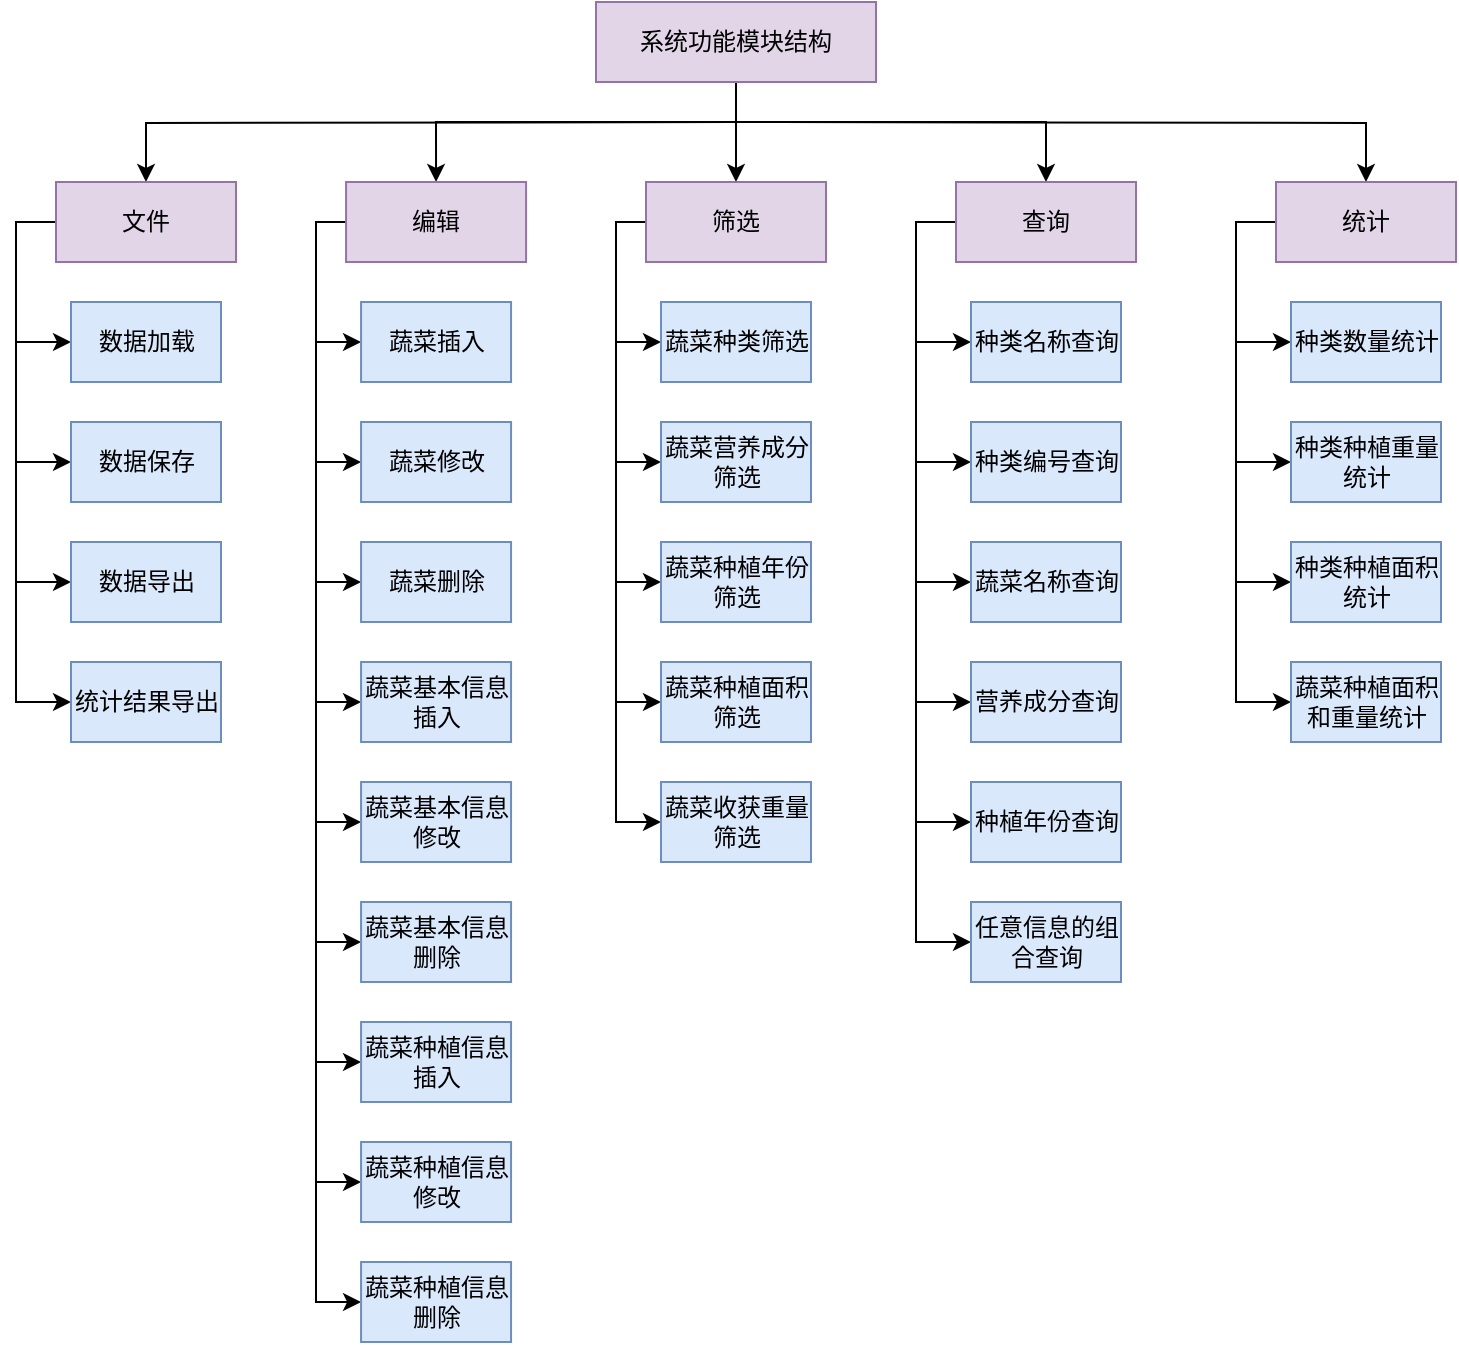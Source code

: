<mxfile version="13.2.1" type="github">
  <diagram id="exqhPLrJmdU4n0ki0u2G" name="第 1 页">
    <mxGraphModel dx="1185" dy="635" grid="1" gridSize="10" guides="1" tooltips="1" connect="1" arrows="1" fold="1" page="1" pageScale="1" pageWidth="827" pageHeight="1169" math="0" shadow="0">
      <root>
        <mxCell id="0" />
        <mxCell id="1" parent="0" />
        <mxCell id="yhO3mHSMQ-c0iJVhlPVC-1" value="" style="edgeStyle=orthogonalEdgeStyle;rounded=0;orthogonalLoop=1;jettySize=auto;html=1;" parent="1" target="yhO3mHSMQ-c0iJVhlPVC-7" edge="1">
          <mxGeometry relative="1" as="geometry">
            <mxPoint x="400" y="110" as="sourcePoint" />
          </mxGeometry>
        </mxCell>
        <mxCell id="yhO3mHSMQ-c0iJVhlPVC-2" style="edgeStyle=orthogonalEdgeStyle;rounded=0;orthogonalLoop=1;jettySize=auto;html=1;entryX=0.5;entryY=0;entryDx=0;entryDy=0;" parent="1" source="yhO3mHSMQ-c0iJVhlPVC-6" target="yhO3mHSMQ-c0iJVhlPVC-8" edge="1">
          <mxGeometry relative="1" as="geometry">
            <Array as="points">
              <mxPoint x="400" y="110" />
              <mxPoint x="250" y="110" />
            </Array>
          </mxGeometry>
        </mxCell>
        <mxCell id="yhO3mHSMQ-c0iJVhlPVC-3" style="edgeStyle=orthogonalEdgeStyle;rounded=0;orthogonalLoop=1;jettySize=auto;html=1;entryX=0.5;entryY=0;entryDx=0;entryDy=0;" parent="1" source="yhO3mHSMQ-c0iJVhlPVC-6" target="yhO3mHSMQ-c0iJVhlPVC-11" edge="1">
          <mxGeometry relative="1" as="geometry" />
        </mxCell>
        <mxCell id="yhO3mHSMQ-c0iJVhlPVC-4" style="edgeStyle=orthogonalEdgeStyle;rounded=0;orthogonalLoop=1;jettySize=auto;html=1;entryX=0.5;entryY=0;entryDx=0;entryDy=0;" parent="1" source="yhO3mHSMQ-c0iJVhlPVC-6" target="yhO3mHSMQ-c0iJVhlPVC-9" edge="1">
          <mxGeometry relative="1" as="geometry">
            <Array as="points">
              <mxPoint x="400" y="110" />
              <mxPoint x="555" y="110" />
            </Array>
          </mxGeometry>
        </mxCell>
        <mxCell id="yhO3mHSMQ-c0iJVhlPVC-5" style="edgeStyle=orthogonalEdgeStyle;rounded=0;orthogonalLoop=1;jettySize=auto;html=1;entryX=0.5;entryY=0;entryDx=0;entryDy=0;" parent="1" target="yhO3mHSMQ-c0iJVhlPVC-10" edge="1">
          <mxGeometry relative="1" as="geometry">
            <mxPoint x="420" y="110" as="sourcePoint" />
          </mxGeometry>
        </mxCell>
        <mxCell id="yhO3mHSMQ-c0iJVhlPVC-6" value="系统功能模块结构" style="rounded=0;whiteSpace=wrap;html=1;fillColor=#e1d5e7;strokeColor=#9673a6;" parent="1" vertex="1">
          <mxGeometry x="330" y="50" width="140" height="40" as="geometry" />
        </mxCell>
        <mxCell id="2Yh8PHdGvWM2DxdbmKz8-3" value="" style="edgeStyle=orthogonalEdgeStyle;rounded=0;orthogonalLoop=1;jettySize=auto;html=1;exitX=0;exitY=0.5;exitDx=0;exitDy=0;" edge="1" parent="1" source="yhO3mHSMQ-c0iJVhlPVC-7" target="2Yh8PHdGvWM2DxdbmKz8-2">
          <mxGeometry relative="1" as="geometry">
            <mxPoint x="70" y="130" as="sourcePoint" />
            <Array as="points">
              <mxPoint x="40" y="160" />
              <mxPoint x="40" y="220" />
            </Array>
          </mxGeometry>
        </mxCell>
        <mxCell id="2Yh8PHdGvWM2DxdbmKz8-12" style="edgeStyle=orthogonalEdgeStyle;rounded=0;orthogonalLoop=1;jettySize=auto;html=1;entryX=0;entryY=0.5;entryDx=0;entryDy=0;exitX=0;exitY=0.5;exitDx=0;exitDy=0;" edge="1" parent="1" source="yhO3mHSMQ-c0iJVhlPVC-7" target="2Yh8PHdGvWM2DxdbmKz8-8">
          <mxGeometry relative="1" as="geometry">
            <mxPoint x="70" y="130" as="sourcePoint" />
            <Array as="points">
              <mxPoint x="40" y="160" />
              <mxPoint x="40" y="280" />
            </Array>
          </mxGeometry>
        </mxCell>
        <mxCell id="2Yh8PHdGvWM2DxdbmKz8-14" style="edgeStyle=orthogonalEdgeStyle;rounded=0;orthogonalLoop=1;jettySize=auto;html=1;entryX=0;entryY=0.5;entryDx=0;entryDy=0;exitX=0;exitY=0.5;exitDx=0;exitDy=0;" edge="1" parent="1" source="yhO3mHSMQ-c0iJVhlPVC-7" target="2Yh8PHdGvWM2DxdbmKz8-9">
          <mxGeometry relative="1" as="geometry">
            <mxPoint x="70" y="130" as="sourcePoint" />
            <Array as="points">
              <mxPoint x="40" y="160" />
              <mxPoint x="40" y="340" />
            </Array>
          </mxGeometry>
        </mxCell>
        <mxCell id="2Yh8PHdGvWM2DxdbmKz8-15" style="edgeStyle=orthogonalEdgeStyle;rounded=0;orthogonalLoop=1;jettySize=auto;html=1;exitX=0;exitY=0.5;exitDx=0;exitDy=0;" edge="1" parent="1" source="yhO3mHSMQ-c0iJVhlPVC-7" target="2Yh8PHdGvWM2DxdbmKz8-11">
          <mxGeometry relative="1" as="geometry">
            <mxPoint x="70" y="130" as="sourcePoint" />
            <Array as="points">
              <mxPoint x="40" y="160" />
              <mxPoint x="40" y="400" />
            </Array>
          </mxGeometry>
        </mxCell>
        <mxCell id="yhO3mHSMQ-c0iJVhlPVC-7" value="文件" style="rounded=0;whiteSpace=wrap;html=1;fillColor=#e1d5e7;strokeColor=#9673a6;" parent="1" vertex="1">
          <mxGeometry x="60" y="140" width="90" height="40" as="geometry" />
        </mxCell>
        <mxCell id="2Yh8PHdGvWM2DxdbmKz8-2" value="数据加载" style="rounded=0;whiteSpace=wrap;html=1;fillColor=#dae8fc;strokeColor=#6c8ebf;" vertex="1" parent="1">
          <mxGeometry x="67.5" y="200" width="75" height="40" as="geometry" />
        </mxCell>
        <mxCell id="2Yh8PHdGvWM2DxdbmKz8-26" style="edgeStyle=orthogonalEdgeStyle;rounded=0;orthogonalLoop=1;jettySize=auto;html=1;" edge="1" parent="1" source="yhO3mHSMQ-c0iJVhlPVC-8" target="2Yh8PHdGvWM2DxdbmKz8-16">
          <mxGeometry relative="1" as="geometry">
            <Array as="points">
              <mxPoint x="190" y="160" />
              <mxPoint x="190" y="220" />
            </Array>
          </mxGeometry>
        </mxCell>
        <mxCell id="2Yh8PHdGvWM2DxdbmKz8-28" style="edgeStyle=orthogonalEdgeStyle;rounded=0;orthogonalLoop=1;jettySize=auto;html=1;" edge="1" parent="1" source="yhO3mHSMQ-c0iJVhlPVC-8" target="2Yh8PHdGvWM2DxdbmKz8-17">
          <mxGeometry relative="1" as="geometry">
            <Array as="points">
              <mxPoint x="190" y="160" />
              <mxPoint x="190" y="280" />
            </Array>
          </mxGeometry>
        </mxCell>
        <mxCell id="2Yh8PHdGvWM2DxdbmKz8-29" style="edgeStyle=orthogonalEdgeStyle;rounded=0;orthogonalLoop=1;jettySize=auto;html=1;" edge="1" parent="1" source="yhO3mHSMQ-c0iJVhlPVC-8" target="2Yh8PHdGvWM2DxdbmKz8-19">
          <mxGeometry relative="1" as="geometry">
            <Array as="points">
              <mxPoint x="190" y="160" />
              <mxPoint x="190" y="340" />
            </Array>
          </mxGeometry>
        </mxCell>
        <mxCell id="2Yh8PHdGvWM2DxdbmKz8-30" style="edgeStyle=orthogonalEdgeStyle;rounded=0;orthogonalLoop=1;jettySize=auto;html=1;" edge="1" parent="1" source="yhO3mHSMQ-c0iJVhlPVC-8" target="2Yh8PHdGvWM2DxdbmKz8-20">
          <mxGeometry relative="1" as="geometry">
            <Array as="points">
              <mxPoint x="190" y="160" />
              <mxPoint x="190" y="400" />
            </Array>
          </mxGeometry>
        </mxCell>
        <mxCell id="2Yh8PHdGvWM2DxdbmKz8-31" style="edgeStyle=orthogonalEdgeStyle;rounded=0;orthogonalLoop=1;jettySize=auto;html=1;" edge="1" parent="1" source="yhO3mHSMQ-c0iJVhlPVC-8" target="2Yh8PHdGvWM2DxdbmKz8-21">
          <mxGeometry relative="1" as="geometry">
            <Array as="points">
              <mxPoint x="190" y="160" />
              <mxPoint x="190" y="460" />
            </Array>
          </mxGeometry>
        </mxCell>
        <mxCell id="2Yh8PHdGvWM2DxdbmKz8-32" style="edgeStyle=orthogonalEdgeStyle;rounded=0;orthogonalLoop=1;jettySize=auto;html=1;" edge="1" parent="1" source="yhO3mHSMQ-c0iJVhlPVC-8" target="2Yh8PHdGvWM2DxdbmKz8-22">
          <mxGeometry relative="1" as="geometry">
            <Array as="points">
              <mxPoint x="190" y="160" />
              <mxPoint x="190" y="520" />
            </Array>
          </mxGeometry>
        </mxCell>
        <mxCell id="2Yh8PHdGvWM2DxdbmKz8-33" style="edgeStyle=orthogonalEdgeStyle;rounded=0;orthogonalLoop=1;jettySize=auto;html=1;" edge="1" parent="1" source="yhO3mHSMQ-c0iJVhlPVC-8" target="2Yh8PHdGvWM2DxdbmKz8-23">
          <mxGeometry relative="1" as="geometry">
            <Array as="points">
              <mxPoint x="190" y="160" />
              <mxPoint x="190" y="580" />
            </Array>
          </mxGeometry>
        </mxCell>
        <mxCell id="2Yh8PHdGvWM2DxdbmKz8-34" style="edgeStyle=orthogonalEdgeStyle;rounded=0;orthogonalLoop=1;jettySize=auto;html=1;" edge="1" parent="1" source="yhO3mHSMQ-c0iJVhlPVC-8" target="2Yh8PHdGvWM2DxdbmKz8-24">
          <mxGeometry relative="1" as="geometry">
            <Array as="points">
              <mxPoint x="190" y="160" />
              <mxPoint x="190" y="640" />
            </Array>
          </mxGeometry>
        </mxCell>
        <mxCell id="2Yh8PHdGvWM2DxdbmKz8-36" style="edgeStyle=orthogonalEdgeStyle;rounded=0;orthogonalLoop=1;jettySize=auto;html=1;" edge="1" parent="1" source="yhO3mHSMQ-c0iJVhlPVC-8" target="2Yh8PHdGvWM2DxdbmKz8-25">
          <mxGeometry relative="1" as="geometry">
            <Array as="points">
              <mxPoint x="190" y="160" />
              <mxPoint x="190" y="700" />
            </Array>
          </mxGeometry>
        </mxCell>
        <mxCell id="yhO3mHSMQ-c0iJVhlPVC-8" value="编辑" style="rounded=0;whiteSpace=wrap;html=1;fillColor=#e1d5e7;strokeColor=#9673a6;" parent="1" vertex="1">
          <mxGeometry x="205.03" y="140" width="90" height="40" as="geometry" />
        </mxCell>
        <mxCell id="2Yh8PHdGvWM2DxdbmKz8-57" style="edgeStyle=orthogonalEdgeStyle;rounded=0;orthogonalLoop=1;jettySize=auto;html=1;" edge="1" parent="1" source="yhO3mHSMQ-c0iJVhlPVC-9" target="2Yh8PHdGvWM2DxdbmKz8-49">
          <mxGeometry relative="1" as="geometry">
            <Array as="points">
              <mxPoint x="490" y="160" />
              <mxPoint x="490" y="220" />
            </Array>
          </mxGeometry>
        </mxCell>
        <mxCell id="2Yh8PHdGvWM2DxdbmKz8-58" style="edgeStyle=orthogonalEdgeStyle;rounded=0;orthogonalLoop=1;jettySize=auto;html=1;" edge="1" parent="1" source="yhO3mHSMQ-c0iJVhlPVC-9" target="2Yh8PHdGvWM2DxdbmKz8-50">
          <mxGeometry relative="1" as="geometry">
            <Array as="points">
              <mxPoint x="490" y="160" />
              <mxPoint x="490" y="280" />
            </Array>
          </mxGeometry>
        </mxCell>
        <mxCell id="2Yh8PHdGvWM2DxdbmKz8-59" style="edgeStyle=orthogonalEdgeStyle;rounded=0;orthogonalLoop=1;jettySize=auto;html=1;" edge="1" parent="1" source="yhO3mHSMQ-c0iJVhlPVC-9" target="2Yh8PHdGvWM2DxdbmKz8-51">
          <mxGeometry relative="1" as="geometry">
            <Array as="points">
              <mxPoint x="490" y="160" />
              <mxPoint x="490" y="340" />
            </Array>
          </mxGeometry>
        </mxCell>
        <mxCell id="2Yh8PHdGvWM2DxdbmKz8-60" style="edgeStyle=orthogonalEdgeStyle;rounded=0;orthogonalLoop=1;jettySize=auto;html=1;" edge="1" parent="1" source="yhO3mHSMQ-c0iJVhlPVC-9" target="2Yh8PHdGvWM2DxdbmKz8-53">
          <mxGeometry relative="1" as="geometry">
            <Array as="points">
              <mxPoint x="490" y="160" />
              <mxPoint x="490" y="400" />
            </Array>
          </mxGeometry>
        </mxCell>
        <mxCell id="2Yh8PHdGvWM2DxdbmKz8-61" style="edgeStyle=orthogonalEdgeStyle;rounded=0;orthogonalLoop=1;jettySize=auto;html=1;" edge="1" parent="1" source="yhO3mHSMQ-c0iJVhlPVC-9" target="2Yh8PHdGvWM2DxdbmKz8-54">
          <mxGeometry relative="1" as="geometry">
            <Array as="points">
              <mxPoint x="490" y="160" />
              <mxPoint x="490" y="460" />
            </Array>
          </mxGeometry>
        </mxCell>
        <mxCell id="2Yh8PHdGvWM2DxdbmKz8-62" style="edgeStyle=orthogonalEdgeStyle;rounded=0;orthogonalLoop=1;jettySize=auto;html=1;" edge="1" parent="1" source="yhO3mHSMQ-c0iJVhlPVC-9" target="2Yh8PHdGvWM2DxdbmKz8-56">
          <mxGeometry relative="1" as="geometry">
            <Array as="points">
              <mxPoint x="490" y="160" />
              <mxPoint x="490" y="520" />
            </Array>
          </mxGeometry>
        </mxCell>
        <mxCell id="yhO3mHSMQ-c0iJVhlPVC-9" value="查询" style="rounded=0;whiteSpace=wrap;html=1;fillColor=#e1d5e7;strokeColor=#9673a6;" parent="1" vertex="1">
          <mxGeometry x="510" y="140" width="90" height="40" as="geometry" />
        </mxCell>
        <mxCell id="2Yh8PHdGvWM2DxdbmKz8-67" style="edgeStyle=orthogonalEdgeStyle;rounded=0;orthogonalLoop=1;jettySize=auto;html=1;" edge="1" parent="1" source="yhO3mHSMQ-c0iJVhlPVC-10" target="2Yh8PHdGvWM2DxdbmKz8-63">
          <mxGeometry relative="1" as="geometry">
            <Array as="points">
              <mxPoint x="650" y="160" />
              <mxPoint x="650" y="220" />
            </Array>
          </mxGeometry>
        </mxCell>
        <mxCell id="2Yh8PHdGvWM2DxdbmKz8-68" style="edgeStyle=orthogonalEdgeStyle;rounded=0;orthogonalLoop=1;jettySize=auto;html=1;" edge="1" parent="1" source="yhO3mHSMQ-c0iJVhlPVC-10" target="2Yh8PHdGvWM2DxdbmKz8-64">
          <mxGeometry relative="1" as="geometry">
            <Array as="points">
              <mxPoint x="650" y="160" />
              <mxPoint x="650" y="280" />
            </Array>
          </mxGeometry>
        </mxCell>
        <mxCell id="2Yh8PHdGvWM2DxdbmKz8-69" style="edgeStyle=orthogonalEdgeStyle;rounded=0;orthogonalLoop=1;jettySize=auto;html=1;" edge="1" parent="1" source="yhO3mHSMQ-c0iJVhlPVC-10" target="2Yh8PHdGvWM2DxdbmKz8-65">
          <mxGeometry relative="1" as="geometry">
            <Array as="points">
              <mxPoint x="650" y="160" />
              <mxPoint x="650" y="340" />
            </Array>
          </mxGeometry>
        </mxCell>
        <mxCell id="2Yh8PHdGvWM2DxdbmKz8-70" style="edgeStyle=orthogonalEdgeStyle;rounded=0;orthogonalLoop=1;jettySize=auto;html=1;" edge="1" parent="1" source="yhO3mHSMQ-c0iJVhlPVC-10" target="2Yh8PHdGvWM2DxdbmKz8-66">
          <mxGeometry relative="1" as="geometry">
            <Array as="points">
              <mxPoint x="650" y="160" />
              <mxPoint x="650" y="400" />
            </Array>
          </mxGeometry>
        </mxCell>
        <mxCell id="yhO3mHSMQ-c0iJVhlPVC-10" value="统计" style="rounded=0;whiteSpace=wrap;html=1;fillColor=#e1d5e7;strokeColor=#9673a6;" parent="1" vertex="1">
          <mxGeometry x="670" y="140" width="90" height="40" as="geometry" />
        </mxCell>
        <mxCell id="2Yh8PHdGvWM2DxdbmKz8-43" style="edgeStyle=orthogonalEdgeStyle;rounded=0;orthogonalLoop=1;jettySize=auto;html=1;" edge="1" parent="1" source="yhO3mHSMQ-c0iJVhlPVC-11" target="2Yh8PHdGvWM2DxdbmKz8-35">
          <mxGeometry relative="1" as="geometry">
            <Array as="points">
              <mxPoint x="340" y="160" />
              <mxPoint x="340" y="220" />
            </Array>
          </mxGeometry>
        </mxCell>
        <mxCell id="2Yh8PHdGvWM2DxdbmKz8-44" style="edgeStyle=orthogonalEdgeStyle;rounded=0;orthogonalLoop=1;jettySize=auto;html=1;" edge="1" parent="1" source="yhO3mHSMQ-c0iJVhlPVC-11" target="2Yh8PHdGvWM2DxdbmKz8-37">
          <mxGeometry relative="1" as="geometry">
            <Array as="points">
              <mxPoint x="340" y="160" />
              <mxPoint x="340" y="280" />
            </Array>
          </mxGeometry>
        </mxCell>
        <mxCell id="2Yh8PHdGvWM2DxdbmKz8-45" style="edgeStyle=orthogonalEdgeStyle;rounded=0;orthogonalLoop=1;jettySize=auto;html=1;" edge="1" parent="1" source="yhO3mHSMQ-c0iJVhlPVC-11" target="2Yh8PHdGvWM2DxdbmKz8-38">
          <mxGeometry relative="1" as="geometry">
            <Array as="points">
              <mxPoint x="340" y="160" />
              <mxPoint x="340" y="340" />
            </Array>
          </mxGeometry>
        </mxCell>
        <mxCell id="2Yh8PHdGvWM2DxdbmKz8-47" style="edgeStyle=orthogonalEdgeStyle;rounded=0;orthogonalLoop=1;jettySize=auto;html=1;" edge="1" parent="1" source="yhO3mHSMQ-c0iJVhlPVC-11" target="2Yh8PHdGvWM2DxdbmKz8-40">
          <mxGeometry relative="1" as="geometry">
            <Array as="points">
              <mxPoint x="340" y="160" />
              <mxPoint x="340" y="400" />
            </Array>
          </mxGeometry>
        </mxCell>
        <mxCell id="2Yh8PHdGvWM2DxdbmKz8-48" style="edgeStyle=orthogonalEdgeStyle;rounded=0;orthogonalLoop=1;jettySize=auto;html=1;" edge="1" parent="1" source="yhO3mHSMQ-c0iJVhlPVC-11" target="2Yh8PHdGvWM2DxdbmKz8-42">
          <mxGeometry relative="1" as="geometry">
            <Array as="points">
              <mxPoint x="340" y="160" />
              <mxPoint x="340" y="460" />
            </Array>
          </mxGeometry>
        </mxCell>
        <mxCell id="yhO3mHSMQ-c0iJVhlPVC-11" value="筛选" style="rounded=0;whiteSpace=wrap;html=1;fillColor=#e1d5e7;strokeColor=#9673a6;" parent="1" vertex="1">
          <mxGeometry x="355" y="140" width="90" height="40" as="geometry" />
        </mxCell>
        <mxCell id="2Yh8PHdGvWM2DxdbmKz8-8" value="数据保存" style="rounded=0;whiteSpace=wrap;html=1;fillColor=#dae8fc;strokeColor=#6c8ebf;" vertex="1" parent="1">
          <mxGeometry x="67.5" y="260" width="75" height="40" as="geometry" />
        </mxCell>
        <mxCell id="2Yh8PHdGvWM2DxdbmKz8-9" value="数据导出" style="rounded=0;whiteSpace=wrap;html=1;fillColor=#dae8fc;strokeColor=#6c8ebf;" vertex="1" parent="1">
          <mxGeometry x="67.5" y="320" width="75" height="40" as="geometry" />
        </mxCell>
        <mxCell id="2Yh8PHdGvWM2DxdbmKz8-11" value="统计结果导出" style="rounded=0;whiteSpace=wrap;html=1;fillColor=#dae8fc;strokeColor=#6c8ebf;" vertex="1" parent="1">
          <mxGeometry x="67.5" y="380" width="75" height="40" as="geometry" />
        </mxCell>
        <mxCell id="2Yh8PHdGvWM2DxdbmKz8-16" value="蔬菜插入" style="rounded=0;whiteSpace=wrap;html=1;fillColor=#dae8fc;strokeColor=#6c8ebf;" vertex="1" parent="1">
          <mxGeometry x="212.53" y="200" width="75" height="40" as="geometry" />
        </mxCell>
        <mxCell id="2Yh8PHdGvWM2DxdbmKz8-17" value="蔬菜修改" style="rounded=0;whiteSpace=wrap;html=1;fillColor=#dae8fc;strokeColor=#6c8ebf;" vertex="1" parent="1">
          <mxGeometry x="212.53" y="260" width="75" height="40" as="geometry" />
        </mxCell>
        <mxCell id="2Yh8PHdGvWM2DxdbmKz8-19" value="蔬菜删除" style="rounded=0;whiteSpace=wrap;html=1;fillColor=#dae8fc;strokeColor=#6c8ebf;" vertex="1" parent="1">
          <mxGeometry x="212.53" y="320" width="75" height="40" as="geometry" />
        </mxCell>
        <mxCell id="2Yh8PHdGvWM2DxdbmKz8-20" value="蔬菜基本信息插入" style="rounded=0;whiteSpace=wrap;html=1;fillColor=#dae8fc;strokeColor=#6c8ebf;" vertex="1" parent="1">
          <mxGeometry x="212.53" y="380" width="75" height="40" as="geometry" />
        </mxCell>
        <mxCell id="2Yh8PHdGvWM2DxdbmKz8-21" value="蔬菜基本信息修改" style="rounded=0;whiteSpace=wrap;html=1;fillColor=#dae8fc;strokeColor=#6c8ebf;" vertex="1" parent="1">
          <mxGeometry x="212.53" y="440" width="75" height="40" as="geometry" />
        </mxCell>
        <mxCell id="2Yh8PHdGvWM2DxdbmKz8-22" value="蔬菜基本信息删除" style="rounded=0;whiteSpace=wrap;html=1;fillColor=#dae8fc;strokeColor=#6c8ebf;" vertex="1" parent="1">
          <mxGeometry x="212.53" y="500" width="75" height="40" as="geometry" />
        </mxCell>
        <mxCell id="2Yh8PHdGvWM2DxdbmKz8-23" value="蔬菜种植信息插入" style="rounded=0;whiteSpace=wrap;html=1;fillColor=#dae8fc;strokeColor=#6c8ebf;" vertex="1" parent="1">
          <mxGeometry x="212.53" y="560" width="75" height="40" as="geometry" />
        </mxCell>
        <mxCell id="2Yh8PHdGvWM2DxdbmKz8-24" value="蔬菜种植信息修改" style="rounded=0;whiteSpace=wrap;html=1;fillColor=#dae8fc;strokeColor=#6c8ebf;" vertex="1" parent="1">
          <mxGeometry x="212.53" y="620" width="75" height="40" as="geometry" />
        </mxCell>
        <mxCell id="2Yh8PHdGvWM2DxdbmKz8-25" value="蔬菜种植信息删除" style="rounded=0;whiteSpace=wrap;html=1;fillColor=#dae8fc;strokeColor=#6c8ebf;" vertex="1" parent="1">
          <mxGeometry x="212.53" y="680" width="75" height="40" as="geometry" />
        </mxCell>
        <mxCell id="2Yh8PHdGvWM2DxdbmKz8-35" value="蔬菜种类筛选" style="rounded=0;whiteSpace=wrap;html=1;fillColor=#dae8fc;strokeColor=#6c8ebf;" vertex="1" parent="1">
          <mxGeometry x="362.5" y="200" width="75" height="40" as="geometry" />
        </mxCell>
        <mxCell id="2Yh8PHdGvWM2DxdbmKz8-37" value="蔬菜营养成分筛选" style="rounded=0;whiteSpace=wrap;html=1;fillColor=#dae8fc;strokeColor=#6c8ebf;" vertex="1" parent="1">
          <mxGeometry x="362.5" y="260" width="75" height="40" as="geometry" />
        </mxCell>
        <mxCell id="2Yh8PHdGvWM2DxdbmKz8-38" value="蔬菜种植年份筛选" style="rounded=0;whiteSpace=wrap;html=1;fillColor=#dae8fc;strokeColor=#6c8ebf;" vertex="1" parent="1">
          <mxGeometry x="362.5" y="320" width="75" height="40" as="geometry" />
        </mxCell>
        <mxCell id="2Yh8PHdGvWM2DxdbmKz8-40" value="蔬菜种植面积筛选" style="rounded=0;whiteSpace=wrap;html=1;fillColor=#dae8fc;strokeColor=#6c8ebf;" vertex="1" parent="1">
          <mxGeometry x="362.5" y="380" width="75" height="40" as="geometry" />
        </mxCell>
        <mxCell id="2Yh8PHdGvWM2DxdbmKz8-42" value="蔬菜收获重量筛选" style="rounded=0;whiteSpace=wrap;html=1;fillColor=#dae8fc;strokeColor=#6c8ebf;" vertex="1" parent="1">
          <mxGeometry x="362.5" y="440" width="75" height="40" as="geometry" />
        </mxCell>
        <mxCell id="2Yh8PHdGvWM2DxdbmKz8-49" value="种类名称查询" style="rounded=0;whiteSpace=wrap;html=1;fillColor=#dae8fc;strokeColor=#6c8ebf;" vertex="1" parent="1">
          <mxGeometry x="517.5" y="200" width="75" height="40" as="geometry" />
        </mxCell>
        <mxCell id="2Yh8PHdGvWM2DxdbmKz8-50" value="种类编号查询" style="rounded=0;whiteSpace=wrap;html=1;fillColor=#dae8fc;strokeColor=#6c8ebf;" vertex="1" parent="1">
          <mxGeometry x="517.5" y="260" width="75" height="40" as="geometry" />
        </mxCell>
        <mxCell id="2Yh8PHdGvWM2DxdbmKz8-51" value="蔬菜名称查询" style="rounded=0;whiteSpace=wrap;html=1;fillColor=#dae8fc;strokeColor=#6c8ebf;" vertex="1" parent="1">
          <mxGeometry x="517.5" y="320" width="75" height="40" as="geometry" />
        </mxCell>
        <mxCell id="2Yh8PHdGvWM2DxdbmKz8-53" value="营养成分查询" style="rounded=0;whiteSpace=wrap;html=1;fillColor=#dae8fc;strokeColor=#6c8ebf;" vertex="1" parent="1">
          <mxGeometry x="517.5" y="380" width="75" height="40" as="geometry" />
        </mxCell>
        <mxCell id="2Yh8PHdGvWM2DxdbmKz8-54" value="种植年份查询" style="rounded=0;whiteSpace=wrap;html=1;fillColor=#dae8fc;strokeColor=#6c8ebf;" vertex="1" parent="1">
          <mxGeometry x="517.5" y="440" width="75" height="40" as="geometry" />
        </mxCell>
        <mxCell id="2Yh8PHdGvWM2DxdbmKz8-56" value="任意信息的组合查询" style="rounded=0;whiteSpace=wrap;html=1;fillColor=#dae8fc;strokeColor=#6c8ebf;" vertex="1" parent="1">
          <mxGeometry x="517.5" y="500" width="75" height="40" as="geometry" />
        </mxCell>
        <mxCell id="2Yh8PHdGvWM2DxdbmKz8-63" value="种类数量统计" style="rounded=0;whiteSpace=wrap;html=1;fillColor=#dae8fc;strokeColor=#6c8ebf;" vertex="1" parent="1">
          <mxGeometry x="677.5" y="200" width="75" height="40" as="geometry" />
        </mxCell>
        <mxCell id="2Yh8PHdGvWM2DxdbmKz8-64" value="种类种植重量统计" style="rounded=0;whiteSpace=wrap;html=1;fillColor=#dae8fc;strokeColor=#6c8ebf;" vertex="1" parent="1">
          <mxGeometry x="677.5" y="260" width="75" height="40" as="geometry" />
        </mxCell>
        <mxCell id="2Yh8PHdGvWM2DxdbmKz8-65" value="种类种植面积统计" style="rounded=0;whiteSpace=wrap;html=1;fillColor=#dae8fc;strokeColor=#6c8ebf;" vertex="1" parent="1">
          <mxGeometry x="677.5" y="320" width="75" height="40" as="geometry" />
        </mxCell>
        <mxCell id="2Yh8PHdGvWM2DxdbmKz8-66" value="蔬菜种植面积和重量统计" style="rounded=0;whiteSpace=wrap;html=1;fillColor=#dae8fc;strokeColor=#6c8ebf;" vertex="1" parent="1">
          <mxGeometry x="677.5" y="380" width="75" height="40" as="geometry" />
        </mxCell>
      </root>
    </mxGraphModel>
  </diagram>
</mxfile>
